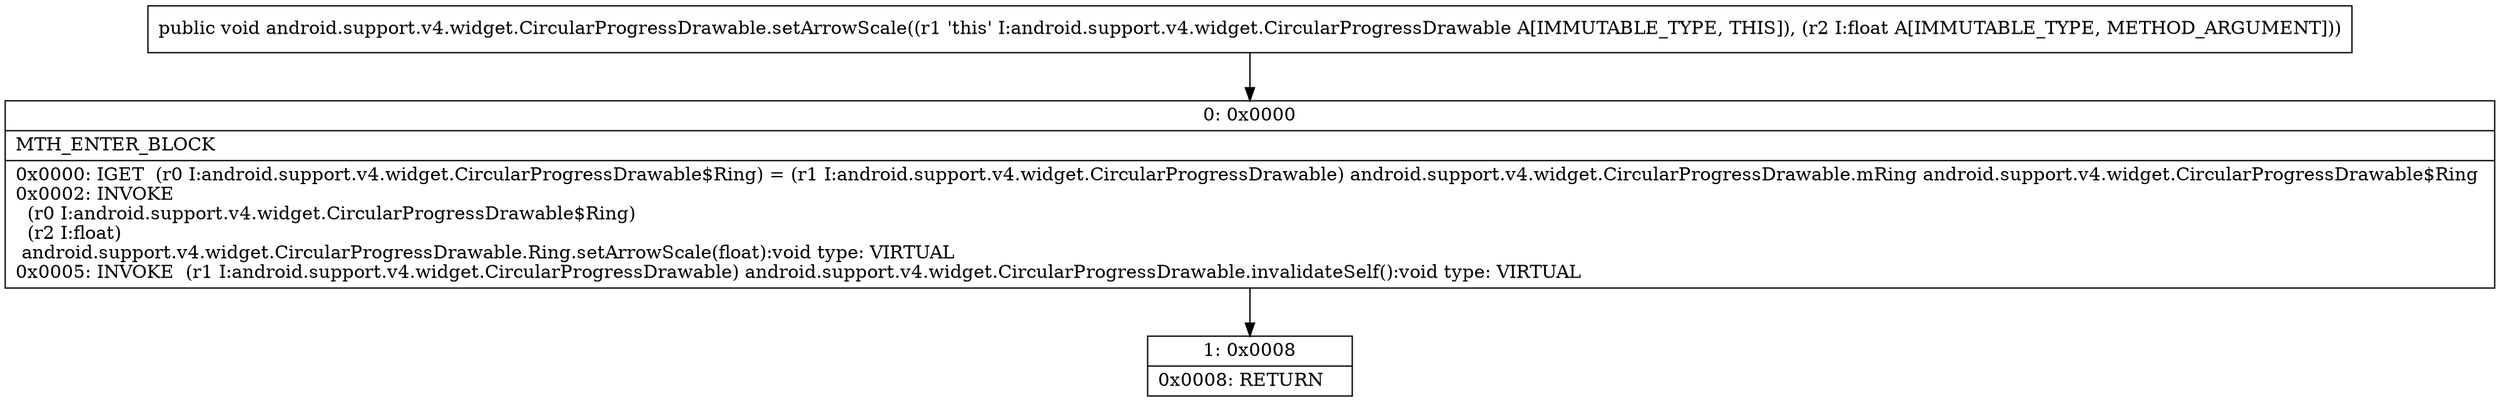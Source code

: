 digraph "CFG forandroid.support.v4.widget.CircularProgressDrawable.setArrowScale(F)V" {
Node_0 [shape=record,label="{0\:\ 0x0000|MTH_ENTER_BLOCK\l|0x0000: IGET  (r0 I:android.support.v4.widget.CircularProgressDrawable$Ring) = (r1 I:android.support.v4.widget.CircularProgressDrawable) android.support.v4.widget.CircularProgressDrawable.mRing android.support.v4.widget.CircularProgressDrawable$Ring \l0x0002: INVOKE  \l  (r0 I:android.support.v4.widget.CircularProgressDrawable$Ring)\l  (r2 I:float)\l android.support.v4.widget.CircularProgressDrawable.Ring.setArrowScale(float):void type: VIRTUAL \l0x0005: INVOKE  (r1 I:android.support.v4.widget.CircularProgressDrawable) android.support.v4.widget.CircularProgressDrawable.invalidateSelf():void type: VIRTUAL \l}"];
Node_1 [shape=record,label="{1\:\ 0x0008|0x0008: RETURN   \l}"];
MethodNode[shape=record,label="{public void android.support.v4.widget.CircularProgressDrawable.setArrowScale((r1 'this' I:android.support.v4.widget.CircularProgressDrawable A[IMMUTABLE_TYPE, THIS]), (r2 I:float A[IMMUTABLE_TYPE, METHOD_ARGUMENT])) }"];
MethodNode -> Node_0;
Node_0 -> Node_1;
}

